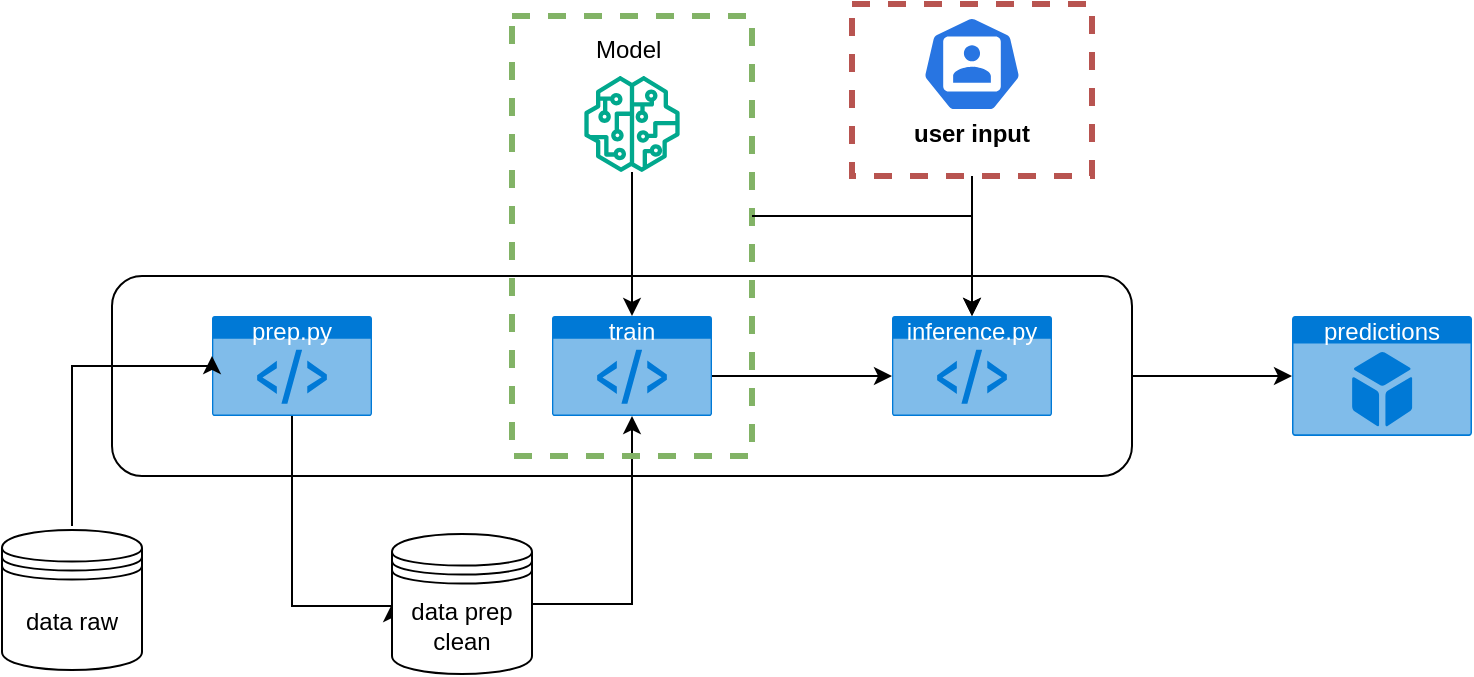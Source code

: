 <mxfile version="24.0.7" type="github">
  <diagram name="Página-1" id="k90E9KC2zX3IGT56wxrb">
    <mxGraphModel dx="1026" dy="565" grid="1" gridSize="10" guides="1" tooltips="1" connect="1" arrows="1" fold="1" page="1" pageScale="1" pageWidth="827" pageHeight="1169" math="0" shadow="0">
      <root>
        <mxCell id="0" />
        <mxCell id="1" parent="0" />
        <mxCell id="WJvdtLQP2YueHtUUwrKF-2" value="" style="rounded=1;whiteSpace=wrap;html=1;" parent="1" vertex="1">
          <mxGeometry x="80" y="150" width="510" height="100" as="geometry" />
        </mxCell>
        <mxCell id="WJvdtLQP2YueHtUUwrKF-12" style="edgeStyle=orthogonalEdgeStyle;rounded=0;orthogonalLoop=1;jettySize=auto;html=1;entryX=0;entryY=0.5;entryDx=0;entryDy=0;" parent="1" source="WJvdtLQP2YueHtUUwrKF-1" target="WJvdtLQP2YueHtUUwrKF-11" edge="1">
          <mxGeometry relative="1" as="geometry">
            <Array as="points">
              <mxPoint x="170" y="315" />
            </Array>
          </mxGeometry>
        </mxCell>
        <mxCell id="WJvdtLQP2YueHtUUwrKF-1" value="prep.py" style="html=1;whiteSpace=wrap;strokeColor=none;fillColor=#0079D6;labelPosition=center;verticalLabelPosition=middle;verticalAlign=top;align=center;fontSize=12;outlineConnect=0;spacingTop=-6;fontColor=#FFFFFF;sketch=0;shape=mxgraph.sitemap.script;" parent="1" vertex="1">
          <mxGeometry x="130" y="170" width="80" height="50" as="geometry" />
        </mxCell>
        <mxCell id="WJvdtLQP2YueHtUUwrKF-5" value="inference.py" style="html=1;whiteSpace=wrap;strokeColor=none;fillColor=#0079D6;labelPosition=center;verticalLabelPosition=middle;verticalAlign=top;align=center;fontSize=12;outlineConnect=0;spacingTop=-6;fontColor=#FFFFFF;sketch=0;shape=mxgraph.sitemap.script;" parent="1" vertex="1">
          <mxGeometry x="470" y="170" width="80" height="50" as="geometry" />
        </mxCell>
        <mxCell id="WJvdtLQP2YueHtUUwrKF-6" value="data raw" style="shape=datastore;whiteSpace=wrap;html=1;" parent="1" vertex="1">
          <mxGeometry x="25" y="277" width="70" height="70" as="geometry" />
        </mxCell>
        <mxCell id="WJvdtLQP2YueHtUUwrKF-8" style="edgeStyle=orthogonalEdgeStyle;rounded=0;orthogonalLoop=1;jettySize=auto;html=1;entryX=0;entryY=0.5;entryDx=0;entryDy=0;entryPerimeter=0;" parent="1" edge="1">
          <mxGeometry relative="1" as="geometry">
            <mxPoint x="60" y="275" as="sourcePoint" />
            <Array as="points">
              <mxPoint x="60" y="195" />
              <mxPoint x="130" y="195" />
            </Array>
            <mxPoint x="130" y="190" as="targetPoint" />
          </mxGeometry>
        </mxCell>
        <mxCell id="WJvdtLQP2YueHtUUwrKF-13" style="edgeStyle=orthogonalEdgeStyle;rounded=0;orthogonalLoop=1;jettySize=auto;html=1;" parent="1" source="WJvdtLQP2YueHtUUwrKF-11" target="WJvdtLQP2YueHtUUwrKF-4" edge="1">
          <mxGeometry relative="1" as="geometry" />
        </mxCell>
        <mxCell id="WJvdtLQP2YueHtUUwrKF-11" value="data prep&lt;div&gt;clean&lt;/div&gt;" style="shape=datastore;whiteSpace=wrap;html=1;" parent="1" vertex="1">
          <mxGeometry x="220" y="279" width="70" height="70" as="geometry" />
        </mxCell>
        <mxCell id="WJvdtLQP2YueHtUUwrKF-15" style="edgeStyle=orthogonalEdgeStyle;rounded=0;orthogonalLoop=1;jettySize=auto;html=1;" parent="1" source="WJvdtLQP2YueHtUUwrKF-14" target="WJvdtLQP2YueHtUUwrKF-4" edge="1">
          <mxGeometry relative="1" as="geometry" />
        </mxCell>
        <mxCell id="WJvdtLQP2YueHtUUwrKF-14" value="" style="sketch=0;outlineConnect=0;fontColor=#232F3E;gradientColor=none;fillColor=#01A88D;strokeColor=none;dashed=0;verticalLabelPosition=bottom;verticalAlign=top;align=center;html=1;fontSize=12;fontStyle=0;aspect=fixed;pointerEvents=1;shape=mxgraph.aws4.sagemaker_model;" parent="1" vertex="1">
          <mxGeometry x="316" y="50" width="48" height="48" as="geometry" />
        </mxCell>
        <mxCell id="WJvdtLQP2YueHtUUwrKF-19" style="edgeStyle=orthogonalEdgeStyle;rounded=0;orthogonalLoop=1;jettySize=auto;html=1;" parent="1" source="WJvdtLQP2YueHtUUwrKF-4" target="WJvdtLQP2YueHtUUwrKF-5" edge="1">
          <mxGeometry relative="1" as="geometry">
            <Array as="points">
              <mxPoint x="420" y="200" />
              <mxPoint x="420" y="200" />
            </Array>
          </mxGeometry>
        </mxCell>
        <mxCell id="WJvdtLQP2YueHtUUwrKF-4" value="train" style="html=1;whiteSpace=wrap;strokeColor=none;fillColor=#0079D6;labelPosition=center;verticalLabelPosition=middle;verticalAlign=top;align=center;fontSize=12;outlineConnect=0;spacingTop=-6;fontColor=#FFFFFF;sketch=0;shape=mxgraph.sitemap.script;" parent="1" vertex="1">
          <mxGeometry x="300" y="170" width="80" height="50" as="geometry" />
        </mxCell>
        <mxCell id="WJvdtLQP2YueHtUUwrKF-16" value="Model&amp;nbsp;&lt;div&gt;&lt;br&gt;&lt;/div&gt;&lt;div&gt;&lt;br&gt;&lt;/div&gt;&lt;div&gt;&lt;br&gt;&lt;/div&gt;&lt;div&gt;&lt;br&gt;&lt;/div&gt;&lt;div&gt;&lt;br&gt;&lt;/div&gt;&lt;div&gt;&lt;br&gt;&lt;/div&gt;&lt;div&gt;&lt;br&gt;&lt;/div&gt;&lt;div&gt;&lt;br&gt;&lt;/div&gt;&lt;div&gt;&lt;br&gt;&lt;/div&gt;&lt;div&gt;&lt;br&gt;&lt;/div&gt;&lt;div&gt;&lt;br&gt;&lt;/div&gt;&lt;div&gt;&lt;br&gt;&lt;/div&gt;&lt;div&gt;&lt;br&gt;&lt;/div&gt;" style="rounded=0;whiteSpace=wrap;html=1;fillColor=none;strokeColor=#82b366;dashed=1;strokeWidth=3;" parent="1" vertex="1">
          <mxGeometry x="280" y="20" width="120" height="220" as="geometry" />
        </mxCell>
        <mxCell id="WJvdtLQP2YueHtUUwrKF-20" style="edgeStyle=orthogonalEdgeStyle;rounded=0;orthogonalLoop=1;jettySize=auto;html=1;entryX=0.5;entryY=0;entryDx=0;entryDy=0;entryPerimeter=0;" parent="1" source="WJvdtLQP2YueHtUUwrKF-16" target="WJvdtLQP2YueHtUUwrKF-5" edge="1">
          <mxGeometry relative="1" as="geometry">
            <Array as="points">
              <mxPoint x="510" y="120" />
            </Array>
          </mxGeometry>
        </mxCell>
        <mxCell id="WJvdtLQP2YueHtUUwrKF-21" value="" style="aspect=fixed;sketch=0;html=1;dashed=0;whitespace=wrap;fillColor=#2875E2;strokeColor=#ffffff;points=[[0.005,0.63,0],[0.1,0.2,0],[0.9,0.2,0],[0.5,0,0],[0.995,0.63,0],[0.72,0.99,0],[0.5,1,0],[0.28,0.99,0]];shape=mxgraph.kubernetes.icon2;prIcon=user" parent="1" vertex="1">
          <mxGeometry x="485" y="20" width="50" height="48" as="geometry" />
        </mxCell>
        <mxCell id="WJvdtLQP2YueHtUUwrKF-22" value="&lt;div&gt;&lt;br&gt;&lt;/div&gt;&lt;div&gt;&lt;br&gt;&lt;/div&gt;&lt;div&gt;&lt;br&gt;&lt;/div&gt;user input" style="rounded=0;whiteSpace=wrap;html=1;fillColor=none;strokeColor=#b85450;dashed=1;strokeWidth=3;fontStyle=1" parent="1" vertex="1">
          <mxGeometry x="450" y="14" width="120" height="86" as="geometry" />
        </mxCell>
        <mxCell id="94Ilo98lIqfr63sPFbV_-1" style="edgeStyle=orthogonalEdgeStyle;rounded=0;orthogonalLoop=1;jettySize=auto;html=1;entryX=0.5;entryY=0;entryDx=0;entryDy=0;entryPerimeter=0;" edge="1" parent="1" source="WJvdtLQP2YueHtUUwrKF-22" target="WJvdtLQP2YueHtUUwrKF-5">
          <mxGeometry relative="1" as="geometry" />
        </mxCell>
        <mxCell id="94Ilo98lIqfr63sPFbV_-2" value="predictions&lt;div&gt;&lt;br&gt;&lt;/div&gt;" style="html=1;whiteSpace=wrap;strokeColor=none;fillColor=#0079D6;labelPosition=center;verticalLabelPosition=middle;verticalAlign=top;align=center;fontSize=12;outlineConnect=0;spacingTop=-6;fontColor=#FFFFFF;sketch=0;shape=mxgraph.sitemap.products;" vertex="1" parent="1">
          <mxGeometry x="670" y="170" width="90" height="60" as="geometry" />
        </mxCell>
        <mxCell id="94Ilo98lIqfr63sPFbV_-4" style="edgeStyle=orthogonalEdgeStyle;rounded=0;orthogonalLoop=1;jettySize=auto;html=1;entryX=0;entryY=0.5;entryDx=0;entryDy=0;entryPerimeter=0;" edge="1" parent="1" source="WJvdtLQP2YueHtUUwrKF-2" target="94Ilo98lIqfr63sPFbV_-2">
          <mxGeometry relative="1" as="geometry" />
        </mxCell>
      </root>
    </mxGraphModel>
  </diagram>
</mxfile>
